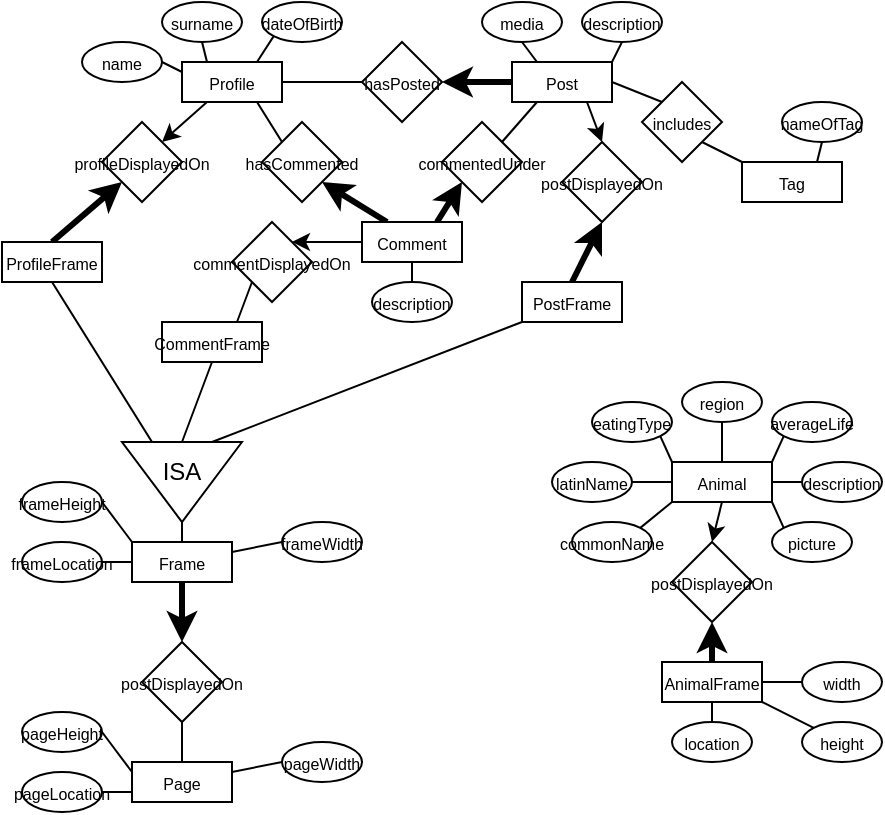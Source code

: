 <mxfile version="24.0.8" type="github">
  <diagram id="R2lEEEUBdFMjLlhIrx00" name="Page-1">
    <mxGraphModel dx="949" dy="508" grid="1" gridSize="10" guides="1" tooltips="1" connect="1" arrows="1" fold="1" page="1" pageScale="1" pageWidth="850" pageHeight="1100" math="0" shadow="0" extFonts="Permanent Marker^https://fonts.googleapis.com/css?family=Permanent+Marker">
      <root>
        <mxCell id="0" />
        <mxCell id="1" parent="0" />
        <mxCell id="8JxmKr_kiKocds3KToK2-6" style="rounded=0;orthogonalLoop=1;jettySize=auto;html=1;exitX=1;exitY=0.5;exitDx=0;exitDy=0;entryX=0;entryY=0.5;entryDx=0;entryDy=0;endArrow=none;endFill=0;" edge="1" parent="1" source="8JxmKr_kiKocds3KToK2-1" target="8JxmKr_kiKocds3KToK2-5">
          <mxGeometry relative="1" as="geometry" />
        </mxCell>
        <mxCell id="8JxmKr_kiKocds3KToK2-9" style="rounded=0;orthogonalLoop=1;jettySize=auto;html=1;exitX=0;exitY=0.25;exitDx=0;exitDy=0;entryX=1;entryY=0.5;entryDx=0;entryDy=0;endArrow=none;endFill=0;" edge="1" parent="1" source="8JxmKr_kiKocds3KToK2-1" target="8JxmKr_kiKocds3KToK2-2">
          <mxGeometry relative="1" as="geometry" />
        </mxCell>
        <mxCell id="8JxmKr_kiKocds3KToK2-10" style="rounded=0;orthogonalLoop=1;jettySize=auto;html=1;exitX=0.25;exitY=0;exitDx=0;exitDy=0;entryX=0.5;entryY=1;entryDx=0;entryDy=0;endArrow=none;endFill=0;" edge="1" parent="1" source="8JxmKr_kiKocds3KToK2-1" target="8JxmKr_kiKocds3KToK2-3">
          <mxGeometry relative="1" as="geometry" />
        </mxCell>
        <mxCell id="8JxmKr_kiKocds3KToK2-11" style="rounded=0;orthogonalLoop=1;jettySize=auto;html=1;exitX=0.75;exitY=0;exitDx=0;exitDy=0;entryX=0;entryY=1;entryDx=0;entryDy=0;endArrow=none;endFill=0;" edge="1" parent="1" source="8JxmKr_kiKocds3KToK2-1" target="8JxmKr_kiKocds3KToK2-4">
          <mxGeometry relative="1" as="geometry" />
        </mxCell>
        <mxCell id="8JxmKr_kiKocds3KToK2-13" style="rounded=0;orthogonalLoop=1;jettySize=auto;html=1;exitX=0.25;exitY=1;exitDx=0;exitDy=0;entryX=1;entryY=0;entryDx=0;entryDy=0;" edge="1" parent="1" source="8JxmKr_kiKocds3KToK2-1" target="8JxmKr_kiKocds3KToK2-12">
          <mxGeometry relative="1" as="geometry" />
        </mxCell>
        <mxCell id="8JxmKr_kiKocds3KToK2-75" style="rounded=0;orthogonalLoop=1;jettySize=auto;html=1;exitX=0.75;exitY=1;exitDx=0;exitDy=0;entryX=0;entryY=0;entryDx=0;entryDy=0;endArrow=none;endFill=0;" edge="1" parent="1" source="8JxmKr_kiKocds3KToK2-1" target="8JxmKr_kiKocds3KToK2-74">
          <mxGeometry relative="1" as="geometry" />
        </mxCell>
        <mxCell id="8JxmKr_kiKocds3KToK2-1" value="&lt;font style=&quot;font-size: 8px;&quot;&gt;Profile&lt;/font&gt;" style="rounded=0;whiteSpace=wrap;html=1;" vertex="1" parent="1">
          <mxGeometry x="260" y="250" width="50" height="20" as="geometry" />
        </mxCell>
        <mxCell id="8JxmKr_kiKocds3KToK2-2" value="&lt;font style=&quot;font-size: 8px;&quot;&gt;name&lt;/font&gt;" style="ellipse;whiteSpace=wrap;html=1;" vertex="1" parent="1">
          <mxGeometry x="210" y="240" width="40" height="20" as="geometry" />
        </mxCell>
        <mxCell id="8JxmKr_kiKocds3KToK2-3" value="&lt;font style=&quot;font-size: 8px;&quot;&gt;surname&lt;/font&gt;" style="ellipse;whiteSpace=wrap;html=1;" vertex="1" parent="1">
          <mxGeometry x="250" y="220" width="40" height="20" as="geometry" />
        </mxCell>
        <mxCell id="8JxmKr_kiKocds3KToK2-4" value="&lt;font style=&quot;font-size: 8px;&quot;&gt;dateOfBirth&lt;/font&gt;" style="ellipse;whiteSpace=wrap;html=1;" vertex="1" parent="1">
          <mxGeometry x="300" y="220" width="40" height="20" as="geometry" />
        </mxCell>
        <mxCell id="8JxmKr_kiKocds3KToK2-5" value="&lt;font style=&quot;font-size: 8px;&quot;&gt;hasPosted&lt;/font&gt;" style="rhombus;whiteSpace=wrap;html=1;" vertex="1" parent="1">
          <mxGeometry x="350" y="240" width="40" height="40" as="geometry" />
        </mxCell>
        <mxCell id="8JxmKr_kiKocds3KToK2-8" style="rounded=0;orthogonalLoop=1;jettySize=auto;html=1;exitX=0;exitY=0.5;exitDx=0;exitDy=0;entryX=1;entryY=0.5;entryDx=0;entryDy=0;strokeWidth=3;" edge="1" parent="1" source="8JxmKr_kiKocds3KToK2-7" target="8JxmKr_kiKocds3KToK2-5">
          <mxGeometry relative="1" as="geometry" />
        </mxCell>
        <mxCell id="8JxmKr_kiKocds3KToK2-26" style="rounded=0;orthogonalLoop=1;jettySize=auto;html=1;exitX=1;exitY=0.5;exitDx=0;exitDy=0;entryX=0;entryY=0;entryDx=0;entryDy=0;endArrow=none;endFill=0;" edge="1" parent="1" source="8JxmKr_kiKocds3KToK2-7" target="8JxmKr_kiKocds3KToK2-24">
          <mxGeometry relative="1" as="geometry" />
        </mxCell>
        <mxCell id="8JxmKr_kiKocds3KToK2-28" style="rounded=0;orthogonalLoop=1;jettySize=auto;html=1;exitX=0.25;exitY=0;exitDx=0;exitDy=0;entryX=0.5;entryY=1;entryDx=0;entryDy=0;endArrow=none;endFill=0;" edge="1" parent="1" source="8JxmKr_kiKocds3KToK2-7" target="8JxmKr_kiKocds3KToK2-22">
          <mxGeometry relative="1" as="geometry" />
        </mxCell>
        <mxCell id="8JxmKr_kiKocds3KToK2-29" style="rounded=0;orthogonalLoop=1;jettySize=auto;html=1;exitX=1;exitY=0;exitDx=0;exitDy=0;entryX=0.5;entryY=1;entryDx=0;entryDy=0;endArrow=none;endFill=0;" edge="1" parent="1" source="8JxmKr_kiKocds3KToK2-7" target="8JxmKr_kiKocds3KToK2-23">
          <mxGeometry relative="1" as="geometry" />
        </mxCell>
        <mxCell id="8JxmKr_kiKocds3KToK2-33" style="rounded=0;orthogonalLoop=1;jettySize=auto;html=1;exitX=0.75;exitY=1;exitDx=0;exitDy=0;entryX=0.5;entryY=0;entryDx=0;entryDy=0;endArrow=classic;endFill=1;" edge="1" parent="1" source="8JxmKr_kiKocds3KToK2-7" target="8JxmKr_kiKocds3KToK2-32">
          <mxGeometry relative="1" as="geometry" />
        </mxCell>
        <mxCell id="8JxmKr_kiKocds3KToK2-86" style="rounded=0;orthogonalLoop=1;jettySize=auto;html=1;exitX=0.25;exitY=1;exitDx=0;exitDy=0;entryX=1;entryY=0;entryDx=0;entryDy=0;endArrow=none;endFill=0;" edge="1" parent="1" source="8JxmKr_kiKocds3KToK2-7" target="8JxmKr_kiKocds3KToK2-84">
          <mxGeometry relative="1" as="geometry" />
        </mxCell>
        <mxCell id="8JxmKr_kiKocds3KToK2-7" value="&lt;font style=&quot;font-size: 8px;&quot;&gt;Post&lt;/font&gt;" style="rounded=0;whiteSpace=wrap;html=1;" vertex="1" parent="1">
          <mxGeometry x="425" y="250" width="50" height="20" as="geometry" />
        </mxCell>
        <mxCell id="8JxmKr_kiKocds3KToK2-12" value="&lt;font style=&quot;font-size: 8px;&quot;&gt;profileDisplayedOn&lt;/font&gt;" style="rhombus;whiteSpace=wrap;html=1;" vertex="1" parent="1">
          <mxGeometry x="220" y="280" width="40" height="40" as="geometry" />
        </mxCell>
        <mxCell id="8JxmKr_kiKocds3KToK2-15" style="rounded=0;orthogonalLoop=1;jettySize=auto;html=1;exitX=0.5;exitY=0;exitDx=0;exitDy=0;entryX=0;entryY=1;entryDx=0;entryDy=0;strokeWidth=3;" edge="1" parent="1" source="8JxmKr_kiKocds3KToK2-14" target="8JxmKr_kiKocds3KToK2-12">
          <mxGeometry relative="1" as="geometry" />
        </mxCell>
        <mxCell id="8JxmKr_kiKocds3KToK2-98" style="rounded=0;orthogonalLoop=1;jettySize=auto;html=1;exitX=0.5;exitY=1;exitDx=0;exitDy=0;entryX=0;entryY=0.75;entryDx=0;entryDy=0;endArrow=none;endFill=0;" edge="1" parent="1" source="8JxmKr_kiKocds3KToK2-14" target="8JxmKr_kiKocds3KToK2-97">
          <mxGeometry relative="1" as="geometry" />
        </mxCell>
        <mxCell id="8JxmKr_kiKocds3KToK2-14" value="&lt;font style=&quot;font-size: 8px;&quot;&gt;ProfileFrame&lt;/font&gt;" style="rounded=0;whiteSpace=wrap;html=1;" vertex="1" parent="1">
          <mxGeometry x="170" y="340" width="50" height="20" as="geometry" />
        </mxCell>
        <mxCell id="8JxmKr_kiKocds3KToK2-22" value="&lt;font style=&quot;font-size: 8px;&quot;&gt;media&lt;/font&gt;" style="ellipse;whiteSpace=wrap;html=1;" vertex="1" parent="1">
          <mxGeometry x="410" y="220" width="40" height="20" as="geometry" />
        </mxCell>
        <mxCell id="8JxmKr_kiKocds3KToK2-23" value="&lt;font style=&quot;font-size: 8px;&quot;&gt;description&lt;/font&gt;" style="ellipse;whiteSpace=wrap;html=1;" vertex="1" parent="1">
          <mxGeometry x="460" y="220" width="40" height="20" as="geometry" />
        </mxCell>
        <mxCell id="8JxmKr_kiKocds3KToK2-24" value="&lt;span style=&quot;font-size: 8px;&quot;&gt;includes&lt;/span&gt;" style="rhombus;whiteSpace=wrap;html=1;" vertex="1" parent="1">
          <mxGeometry x="490" y="260" width="40" height="40" as="geometry" />
        </mxCell>
        <mxCell id="8JxmKr_kiKocds3KToK2-27" style="rounded=0;orthogonalLoop=1;jettySize=auto;html=1;exitX=0;exitY=0;exitDx=0;exitDy=0;entryX=1;entryY=1;entryDx=0;entryDy=0;endArrow=none;endFill=0;" edge="1" parent="1" source="8JxmKr_kiKocds3KToK2-25" target="8JxmKr_kiKocds3KToK2-24">
          <mxGeometry relative="1" as="geometry" />
        </mxCell>
        <mxCell id="8JxmKr_kiKocds3KToK2-31" style="rounded=0;orthogonalLoop=1;jettySize=auto;html=1;exitX=0.75;exitY=0;exitDx=0;exitDy=0;entryX=0.5;entryY=1;entryDx=0;entryDy=0;endArrow=none;endFill=0;" edge="1" parent="1" source="8JxmKr_kiKocds3KToK2-25" target="8JxmKr_kiKocds3KToK2-30">
          <mxGeometry relative="1" as="geometry" />
        </mxCell>
        <mxCell id="8JxmKr_kiKocds3KToK2-25" value="&lt;font style=&quot;font-size: 8px;&quot;&gt;Tag&lt;/font&gt;" style="rounded=0;whiteSpace=wrap;html=1;" vertex="1" parent="1">
          <mxGeometry x="540" y="300" width="50" height="20" as="geometry" />
        </mxCell>
        <mxCell id="8JxmKr_kiKocds3KToK2-30" value="&lt;font style=&quot;font-size: 8px;&quot;&gt;nameOfTag&lt;/font&gt;" style="ellipse;whiteSpace=wrap;html=1;" vertex="1" parent="1">
          <mxGeometry x="560" y="270" width="40" height="20" as="geometry" />
        </mxCell>
        <mxCell id="8JxmKr_kiKocds3KToK2-32" value="&lt;span style=&quot;font-size: 8px;&quot;&gt;postDisplayedOn&lt;/span&gt;" style="rhombus;whiteSpace=wrap;html=1;" vertex="1" parent="1">
          <mxGeometry x="450" y="290" width="40" height="40" as="geometry" />
        </mxCell>
        <mxCell id="8JxmKr_kiKocds3KToK2-35" style="rounded=0;orthogonalLoop=1;jettySize=auto;html=1;exitX=0.5;exitY=0;exitDx=0;exitDy=0;entryX=0.5;entryY=1;entryDx=0;entryDy=0;endArrow=classic;endFill=1;strokeWidth=3;" edge="1" parent="1" source="8JxmKr_kiKocds3KToK2-34" target="8JxmKr_kiKocds3KToK2-32">
          <mxGeometry relative="1" as="geometry" />
        </mxCell>
        <mxCell id="8JxmKr_kiKocds3KToK2-100" style="rounded=0;orthogonalLoop=1;jettySize=auto;html=1;exitX=0;exitY=1;exitDx=0;exitDy=0;entryX=0;entryY=0.25;entryDx=0;entryDy=0;endArrow=none;endFill=0;" edge="1" parent="1" source="8JxmKr_kiKocds3KToK2-34" target="8JxmKr_kiKocds3KToK2-97">
          <mxGeometry relative="1" as="geometry" />
        </mxCell>
        <mxCell id="8JxmKr_kiKocds3KToK2-34" value="&lt;font style=&quot;font-size: 8px;&quot;&gt;PostFrame&lt;/font&gt;" style="rounded=0;whiteSpace=wrap;html=1;" vertex="1" parent="1">
          <mxGeometry x="430" y="360" width="50" height="20" as="geometry" />
        </mxCell>
        <mxCell id="8JxmKr_kiKocds3KToK2-56" style="rounded=0;orthogonalLoop=1;jettySize=auto;html=1;exitX=0;exitY=1;exitDx=0;exitDy=0;entryX=1;entryY=0;entryDx=0;entryDy=0;endArrow=none;endFill=0;" edge="1" parent="1" source="8JxmKr_kiKocds3KToK2-42" target="8JxmKr_kiKocds3KToK2-48">
          <mxGeometry relative="1" as="geometry" />
        </mxCell>
        <mxCell id="8JxmKr_kiKocds3KToK2-57" style="rounded=0;orthogonalLoop=1;jettySize=auto;html=1;exitX=0;exitY=0.5;exitDx=0;exitDy=0;entryX=1;entryY=0.5;entryDx=0;entryDy=0;endArrow=none;endFill=0;" edge="1" parent="1" source="8JxmKr_kiKocds3KToK2-42" target="8JxmKr_kiKocds3KToK2-45">
          <mxGeometry relative="1" as="geometry" />
        </mxCell>
        <mxCell id="8JxmKr_kiKocds3KToK2-58" style="rounded=0;orthogonalLoop=1;jettySize=auto;html=1;exitX=0;exitY=0;exitDx=0;exitDy=0;entryX=1;entryY=1;entryDx=0;entryDy=0;endArrow=none;endFill=0;" edge="1" parent="1" source="8JxmKr_kiKocds3KToK2-42" target="8JxmKr_kiKocds3KToK2-49">
          <mxGeometry relative="1" as="geometry" />
        </mxCell>
        <mxCell id="8JxmKr_kiKocds3KToK2-59" style="rounded=0;orthogonalLoop=1;jettySize=auto;html=1;exitX=0.5;exitY=0;exitDx=0;exitDy=0;entryX=0.5;entryY=1;entryDx=0;entryDy=0;endArrow=none;endFill=0;" edge="1" parent="1" source="8JxmKr_kiKocds3KToK2-42" target="8JxmKr_kiKocds3KToK2-44">
          <mxGeometry relative="1" as="geometry" />
        </mxCell>
        <mxCell id="8JxmKr_kiKocds3KToK2-60" style="rounded=0;orthogonalLoop=1;jettySize=auto;html=1;exitX=1;exitY=0;exitDx=0;exitDy=0;entryX=0;entryY=1;entryDx=0;entryDy=0;endArrow=none;endFill=0;" edge="1" parent="1" source="8JxmKr_kiKocds3KToK2-42" target="8JxmKr_kiKocds3KToK2-43">
          <mxGeometry relative="1" as="geometry" />
        </mxCell>
        <mxCell id="8JxmKr_kiKocds3KToK2-62" style="rounded=0;orthogonalLoop=1;jettySize=auto;html=1;exitX=1;exitY=0.5;exitDx=0;exitDy=0;entryX=0;entryY=0.5;entryDx=0;entryDy=0;endArrow=none;endFill=0;" edge="1" parent="1" source="8JxmKr_kiKocds3KToK2-42" target="8JxmKr_kiKocds3KToK2-46">
          <mxGeometry relative="1" as="geometry" />
        </mxCell>
        <mxCell id="8JxmKr_kiKocds3KToK2-63" style="rounded=0;orthogonalLoop=1;jettySize=auto;html=1;exitX=1;exitY=1;exitDx=0;exitDy=0;entryX=0;entryY=0;entryDx=0;entryDy=0;endArrow=none;endFill=0;" edge="1" parent="1" source="8JxmKr_kiKocds3KToK2-42" target="8JxmKr_kiKocds3KToK2-47">
          <mxGeometry relative="1" as="geometry" />
        </mxCell>
        <mxCell id="8JxmKr_kiKocds3KToK2-73" style="rounded=0;orthogonalLoop=1;jettySize=auto;html=1;exitX=0.5;exitY=1;exitDx=0;exitDy=0;entryX=0.5;entryY=0;entryDx=0;entryDy=0;" edge="1" parent="1" source="8JxmKr_kiKocds3KToK2-42" target="8JxmKr_kiKocds3KToK2-64">
          <mxGeometry relative="1" as="geometry" />
        </mxCell>
        <mxCell id="8JxmKr_kiKocds3KToK2-42" value="&lt;font style=&quot;font-size: 8px;&quot;&gt;Animal&lt;/font&gt;" style="rounded=0;whiteSpace=wrap;html=1;" vertex="1" parent="1">
          <mxGeometry x="505" y="450" width="50" height="20" as="geometry" />
        </mxCell>
        <mxCell id="8JxmKr_kiKocds3KToK2-43" value="&lt;font style=&quot;font-size: 8px;&quot;&gt;averageLife&lt;/font&gt;" style="ellipse;whiteSpace=wrap;html=1;" vertex="1" parent="1">
          <mxGeometry x="555" y="420" width="40" height="20" as="geometry" />
        </mxCell>
        <mxCell id="8JxmKr_kiKocds3KToK2-44" value="&lt;font style=&quot;font-size: 8px;&quot;&gt;region&lt;/font&gt;" style="ellipse;whiteSpace=wrap;html=1;" vertex="1" parent="1">
          <mxGeometry x="510" y="410" width="40" height="20" as="geometry" />
        </mxCell>
        <mxCell id="8JxmKr_kiKocds3KToK2-45" value="&lt;font style=&quot;font-size: 8px;&quot;&gt;latinName&lt;/font&gt;" style="ellipse;whiteSpace=wrap;html=1;" vertex="1" parent="1">
          <mxGeometry x="445" y="450" width="40" height="20" as="geometry" />
        </mxCell>
        <mxCell id="8JxmKr_kiKocds3KToK2-46" value="&lt;font style=&quot;font-size: 8px;&quot;&gt;description&lt;/font&gt;" style="ellipse;whiteSpace=wrap;html=1;" vertex="1" parent="1">
          <mxGeometry x="570" y="450" width="40" height="20" as="geometry" />
        </mxCell>
        <mxCell id="8JxmKr_kiKocds3KToK2-47" value="&lt;font style=&quot;font-size: 8px;&quot;&gt;picture&lt;/font&gt;" style="ellipse;whiteSpace=wrap;html=1;" vertex="1" parent="1">
          <mxGeometry x="555" y="480" width="40" height="20" as="geometry" />
        </mxCell>
        <mxCell id="8JxmKr_kiKocds3KToK2-48" value="&lt;span style=&quot;font-size: 8px;&quot;&gt;commonName&lt;/span&gt;" style="ellipse;whiteSpace=wrap;html=1;" vertex="1" parent="1">
          <mxGeometry x="455" y="480" width="40" height="20" as="geometry" />
        </mxCell>
        <mxCell id="8JxmKr_kiKocds3KToK2-49" value="&lt;font style=&quot;font-size: 8px;&quot;&gt;eatingType&lt;/font&gt;" style="ellipse;whiteSpace=wrap;html=1;" vertex="1" parent="1">
          <mxGeometry x="465" y="420" width="40" height="20" as="geometry" />
        </mxCell>
        <mxCell id="8JxmKr_kiKocds3KToK2-64" value="&lt;span style=&quot;font-size: 8px;&quot;&gt;postDisplayedOn&lt;/span&gt;" style="rhombus;whiteSpace=wrap;html=1;" vertex="1" parent="1">
          <mxGeometry x="505" y="490" width="40" height="40" as="geometry" />
        </mxCell>
        <mxCell id="8JxmKr_kiKocds3KToK2-72" style="rounded=0;orthogonalLoop=1;jettySize=auto;html=1;exitX=0.5;exitY=0;exitDx=0;exitDy=0;entryX=0.5;entryY=1;entryDx=0;entryDy=0;strokeWidth=3;" edge="1" parent="1" source="8JxmKr_kiKocds3KToK2-65" target="8JxmKr_kiKocds3KToK2-64">
          <mxGeometry relative="1" as="geometry" />
        </mxCell>
        <mxCell id="8JxmKr_kiKocds3KToK2-65" value="&lt;font style=&quot;font-size: 8px;&quot;&gt;AnimalFrame&lt;/font&gt;" style="rounded=0;whiteSpace=wrap;html=1;" vertex="1" parent="1">
          <mxGeometry x="500" y="550" width="50" height="20" as="geometry" />
        </mxCell>
        <mxCell id="8JxmKr_kiKocds3KToK2-66" style="rounded=0;orthogonalLoop=1;jettySize=auto;html=1;exitX=1;exitY=1;exitDx=0;exitDy=0;entryX=0;entryY=0;entryDx=0;entryDy=0;endArrow=none;endFill=0;" edge="1" parent="1" source="8JxmKr_kiKocds3KToK2-65" target="8JxmKr_kiKocds3KToK2-69">
          <mxGeometry relative="1" as="geometry">
            <mxPoint x="570" y="580" as="sourcePoint" />
          </mxGeometry>
        </mxCell>
        <mxCell id="8JxmKr_kiKocds3KToK2-67" style="rounded=0;orthogonalLoop=1;jettySize=auto;html=1;exitX=0.5;exitY=1;exitDx=0;exitDy=0;entryX=0.5;entryY=0;entryDx=0;entryDy=0;endArrow=none;endFill=0;" edge="1" parent="1" source="8JxmKr_kiKocds3KToK2-65" target="8JxmKr_kiKocds3KToK2-70">
          <mxGeometry relative="1" as="geometry">
            <mxPoint x="570" y="590" as="sourcePoint" />
          </mxGeometry>
        </mxCell>
        <mxCell id="8JxmKr_kiKocds3KToK2-68" value="&lt;font style=&quot;font-size: 8px;&quot;&gt;width&lt;/font&gt;" style="ellipse;whiteSpace=wrap;html=1;" vertex="1" parent="1">
          <mxGeometry x="570" y="550" width="40" height="20" as="geometry" />
        </mxCell>
        <mxCell id="8JxmKr_kiKocds3KToK2-69" value="&lt;span style=&quot;font-size: 8px;&quot;&gt;height&lt;/span&gt;" style="ellipse;whiteSpace=wrap;html=1;" vertex="1" parent="1">
          <mxGeometry x="570" y="580" width="40" height="20" as="geometry" />
        </mxCell>
        <mxCell id="8JxmKr_kiKocds3KToK2-70" value="&lt;font style=&quot;font-size: 8px;&quot;&gt;location&lt;/font&gt;" style="ellipse;whiteSpace=wrap;html=1;" vertex="1" parent="1">
          <mxGeometry x="505" y="580" width="40" height="20" as="geometry" />
        </mxCell>
        <mxCell id="8JxmKr_kiKocds3KToK2-71" style="rounded=0;orthogonalLoop=1;jettySize=auto;html=1;exitX=1;exitY=0.5;exitDx=0;exitDy=0;entryX=0;entryY=0.5;entryDx=0;entryDy=0;endArrow=none;endFill=0;" edge="1" parent="1" source="8JxmKr_kiKocds3KToK2-65" target="8JxmKr_kiKocds3KToK2-68">
          <mxGeometry relative="1" as="geometry">
            <mxPoint x="595" y="580" as="sourcePoint" />
          </mxGeometry>
        </mxCell>
        <mxCell id="8JxmKr_kiKocds3KToK2-74" value="&lt;font style=&quot;font-size: 8px;&quot;&gt;hasCommented&lt;/font&gt;" style="rhombus;whiteSpace=wrap;html=1;" vertex="1" parent="1">
          <mxGeometry x="300" y="280" width="40" height="40" as="geometry" />
        </mxCell>
        <mxCell id="8JxmKr_kiKocds3KToK2-76" style="rounded=0;orthogonalLoop=1;jettySize=auto;html=1;exitX=0.5;exitY=1;exitDx=0;exitDy=0;entryX=0.5;entryY=0;entryDx=0;entryDy=0;endArrow=none;endFill=0;" edge="1" parent="1" source="8JxmKr_kiKocds3KToK2-78" target="8JxmKr_kiKocds3KToK2-80">
          <mxGeometry relative="1" as="geometry" />
        </mxCell>
        <mxCell id="8JxmKr_kiKocds3KToK2-83" style="rounded=0;orthogonalLoop=1;jettySize=auto;html=1;exitX=0.25;exitY=0;exitDx=0;exitDy=0;entryX=1;entryY=1;entryDx=0;entryDy=0;strokeWidth=3;" edge="1" parent="1" source="8JxmKr_kiKocds3KToK2-78" target="8JxmKr_kiKocds3KToK2-74">
          <mxGeometry relative="1" as="geometry" />
        </mxCell>
        <mxCell id="8JxmKr_kiKocds3KToK2-85" style="rounded=0;orthogonalLoop=1;jettySize=auto;html=1;exitX=0.75;exitY=0;exitDx=0;exitDy=0;entryX=0;entryY=1;entryDx=0;entryDy=0;strokeWidth=3;" edge="1" parent="1" source="8JxmKr_kiKocds3KToK2-78" target="8JxmKr_kiKocds3KToK2-84">
          <mxGeometry relative="1" as="geometry" />
        </mxCell>
        <mxCell id="8JxmKr_kiKocds3KToK2-96" style="rounded=0;orthogonalLoop=1;jettySize=auto;html=1;exitX=0;exitY=0.5;exitDx=0;exitDy=0;entryX=1;entryY=0;entryDx=0;entryDy=0;" edge="1" parent="1" source="8JxmKr_kiKocds3KToK2-78" target="8JxmKr_kiKocds3KToK2-87">
          <mxGeometry relative="1" as="geometry" />
        </mxCell>
        <mxCell id="8JxmKr_kiKocds3KToK2-78" value="&lt;font style=&quot;font-size: 8px;&quot;&gt;Comment&lt;/font&gt;" style="rounded=0;whiteSpace=wrap;html=1;" vertex="1" parent="1">
          <mxGeometry x="350" y="330" width="50" height="20" as="geometry" />
        </mxCell>
        <mxCell id="8JxmKr_kiKocds3KToK2-80" value="&lt;span style=&quot;font-size: 8px;&quot;&gt;description&lt;/span&gt;" style="ellipse;whiteSpace=wrap;html=1;" vertex="1" parent="1">
          <mxGeometry x="355" y="360" width="40" height="20" as="geometry" />
        </mxCell>
        <mxCell id="8JxmKr_kiKocds3KToK2-84" value="&lt;font style=&quot;font-size: 8px;&quot;&gt;commentedUnder&lt;/font&gt;" style="rhombus;whiteSpace=wrap;html=1;" vertex="1" parent="1">
          <mxGeometry x="390" y="280" width="40" height="40" as="geometry" />
        </mxCell>
        <mxCell id="8JxmKr_kiKocds3KToK2-87" value="&lt;font style=&quot;font-size: 8px;&quot;&gt;commentDisplayedOn&lt;/font&gt;" style="rhombus;whiteSpace=wrap;html=1;" vertex="1" parent="1">
          <mxGeometry x="285" y="330" width="40" height="40" as="geometry" />
        </mxCell>
        <mxCell id="8JxmKr_kiKocds3KToK2-88" style="rounded=0;orthogonalLoop=1;jettySize=auto;html=1;exitX=0.75;exitY=0;exitDx=0;exitDy=0;entryX=0;entryY=1;entryDx=0;entryDy=0;strokeWidth=1;endArrow=none;endFill=0;" edge="1" parent="1" source="8JxmKr_kiKocds3KToK2-91" target="8JxmKr_kiKocds3KToK2-87">
          <mxGeometry relative="1" as="geometry" />
        </mxCell>
        <mxCell id="8JxmKr_kiKocds3KToK2-99" style="rounded=0;orthogonalLoop=1;jettySize=auto;html=1;exitX=0.5;exitY=1;exitDx=0;exitDy=0;entryX=0;entryY=0.5;entryDx=0;entryDy=0;endArrow=none;endFill=0;" edge="1" parent="1" source="8JxmKr_kiKocds3KToK2-91" target="8JxmKr_kiKocds3KToK2-97">
          <mxGeometry relative="1" as="geometry" />
        </mxCell>
        <mxCell id="8JxmKr_kiKocds3KToK2-91" value="&lt;font style=&quot;font-size: 8px;&quot;&gt;CommentFrame&lt;/font&gt;" style="rounded=0;whiteSpace=wrap;html=1;" vertex="1" parent="1">
          <mxGeometry x="250" y="380" width="50" height="20" as="geometry" />
        </mxCell>
        <mxCell id="8JxmKr_kiKocds3KToK2-109" style="edgeStyle=orthogonalEdgeStyle;rounded=0;orthogonalLoop=1;jettySize=auto;html=1;exitX=1;exitY=0.5;exitDx=0;exitDy=0;entryX=0.5;entryY=0;entryDx=0;entryDy=0;endArrow=none;endFill=0;" edge="1" parent="1" source="8JxmKr_kiKocds3KToK2-97" target="8JxmKr_kiKocds3KToK2-104">
          <mxGeometry relative="1" as="geometry" />
        </mxCell>
        <mxCell id="8JxmKr_kiKocds3KToK2-97" value="" style="triangle;whiteSpace=wrap;html=1;rotation=90;" vertex="1" parent="1">
          <mxGeometry x="240" y="430" width="40" height="60" as="geometry" />
        </mxCell>
        <mxCell id="8JxmKr_kiKocds3KToK2-101" value="ISA" style="text;html=1;align=center;verticalAlign=middle;whiteSpace=wrap;rounded=0;" vertex="1" parent="1">
          <mxGeometry x="230" y="440" width="60" height="30" as="geometry" />
        </mxCell>
        <mxCell id="8JxmKr_kiKocds3KToK2-102" style="rounded=0;orthogonalLoop=1;jettySize=auto;html=1;exitX=0;exitY=0;exitDx=0;exitDy=0;entryX=1;entryY=0.5;entryDx=0;entryDy=0;endArrow=none;endFill=0;" edge="1" parent="1" source="8JxmKr_kiKocds3KToK2-104" target="8JxmKr_kiKocds3KToK2-106">
          <mxGeometry relative="1" as="geometry" />
        </mxCell>
        <mxCell id="8JxmKr_kiKocds3KToK2-103" style="rounded=0;orthogonalLoop=1;jettySize=auto;html=1;exitX=0;exitY=0.5;exitDx=0;exitDy=0;entryX=1;entryY=0.5;entryDx=0;entryDy=0;endArrow=none;endFill=0;" edge="1" parent="1" source="8JxmKr_kiKocds3KToK2-104" target="8JxmKr_kiKocds3KToK2-107">
          <mxGeometry relative="1" as="geometry" />
        </mxCell>
        <mxCell id="8JxmKr_kiKocds3KToK2-111" style="rounded=0;orthogonalLoop=1;jettySize=auto;html=1;exitX=0.5;exitY=1;exitDx=0;exitDy=0;entryX=0.5;entryY=0;entryDx=0;entryDy=0;strokeWidth=3;" edge="1" parent="1" source="8JxmKr_kiKocds3KToK2-104" target="8JxmKr_kiKocds3KToK2-110">
          <mxGeometry relative="1" as="geometry" />
        </mxCell>
        <mxCell id="8JxmKr_kiKocds3KToK2-104" value="&lt;font style=&quot;font-size: 8px;&quot;&gt;Frame&lt;/font&gt;" style="rounded=0;whiteSpace=wrap;html=1;" vertex="1" parent="1">
          <mxGeometry x="235" y="490" width="50" height="20" as="geometry" />
        </mxCell>
        <mxCell id="8JxmKr_kiKocds3KToK2-105" value="&lt;font style=&quot;font-size: 8px;&quot;&gt;frameWidth&lt;/font&gt;" style="ellipse;whiteSpace=wrap;html=1;" vertex="1" parent="1">
          <mxGeometry x="310" y="480" width="40" height="20" as="geometry" />
        </mxCell>
        <mxCell id="8JxmKr_kiKocds3KToK2-106" value="&lt;span style=&quot;font-size: 8px;&quot;&gt;frameHeight&lt;/span&gt;" style="ellipse;whiteSpace=wrap;html=1;" vertex="1" parent="1">
          <mxGeometry x="180" y="460" width="40" height="20" as="geometry" />
        </mxCell>
        <mxCell id="8JxmKr_kiKocds3KToK2-107" value="&lt;font style=&quot;font-size: 8px;&quot;&gt;frameLocation&lt;/font&gt;" style="ellipse;whiteSpace=wrap;html=1;" vertex="1" parent="1">
          <mxGeometry x="180" y="490" width="40" height="20" as="geometry" />
        </mxCell>
        <mxCell id="8JxmKr_kiKocds3KToK2-108" style="rounded=0;orthogonalLoop=1;jettySize=auto;html=1;exitX=1;exitY=0.25;exitDx=0;exitDy=0;entryX=0;entryY=0.5;entryDx=0;entryDy=0;endArrow=none;endFill=0;" edge="1" parent="1" source="8JxmKr_kiKocds3KToK2-104" target="8JxmKr_kiKocds3KToK2-105">
          <mxGeometry relative="1" as="geometry" />
        </mxCell>
        <mxCell id="8JxmKr_kiKocds3KToK2-110" value="&lt;span style=&quot;font-size: 8px;&quot;&gt;postDisplayedOn&lt;/span&gt;" style="rhombus;whiteSpace=wrap;html=1;" vertex="1" parent="1">
          <mxGeometry x="240" y="540" width="40" height="40" as="geometry" />
        </mxCell>
        <mxCell id="8JxmKr_kiKocds3KToK2-114" style="rounded=0;orthogonalLoop=1;jettySize=auto;html=1;exitX=0.5;exitY=0;exitDx=0;exitDy=0;entryX=0.5;entryY=1;entryDx=0;entryDy=0;endArrow=none;endFill=0;" edge="1" parent="1" source="8JxmKr_kiKocds3KToK2-112" target="8JxmKr_kiKocds3KToK2-110">
          <mxGeometry relative="1" as="geometry" />
        </mxCell>
        <mxCell id="8JxmKr_kiKocds3KToK2-112" value="&lt;font style=&quot;font-size: 8px;&quot;&gt;Page&lt;/font&gt;" style="rounded=0;whiteSpace=wrap;html=1;" vertex="1" parent="1">
          <mxGeometry x="235" y="600" width="50" height="20" as="geometry" />
        </mxCell>
        <mxCell id="8JxmKr_kiKocds3KToK2-115" value="&lt;font style=&quot;font-size: 8px;&quot;&gt;pageWidth&lt;/font&gt;" style="ellipse;whiteSpace=wrap;html=1;" vertex="1" parent="1">
          <mxGeometry x="310" y="590" width="40" height="20" as="geometry" />
        </mxCell>
        <mxCell id="8JxmKr_kiKocds3KToK2-116" style="rounded=0;orthogonalLoop=1;jettySize=auto;html=1;exitX=1;exitY=0.25;exitDx=0;exitDy=0;entryX=0;entryY=0.5;entryDx=0;entryDy=0;endArrow=none;endFill=0;" edge="1" parent="1" target="8JxmKr_kiKocds3KToK2-115" source="8JxmKr_kiKocds3KToK2-112">
          <mxGeometry relative="1" as="geometry">
            <mxPoint x="285" y="605" as="sourcePoint" />
          </mxGeometry>
        </mxCell>
        <mxCell id="8JxmKr_kiKocds3KToK2-117" style="rounded=0;orthogonalLoop=1;jettySize=auto;html=1;exitX=0;exitY=0.25;exitDx=0;exitDy=0;entryX=1;entryY=0.5;entryDx=0;entryDy=0;endArrow=none;endFill=0;" edge="1" parent="1" target="8JxmKr_kiKocds3KToK2-119" source="8JxmKr_kiKocds3KToK2-112">
          <mxGeometry relative="1" as="geometry">
            <mxPoint x="235" y="605" as="sourcePoint" />
          </mxGeometry>
        </mxCell>
        <mxCell id="8JxmKr_kiKocds3KToK2-118" style="rounded=0;orthogonalLoop=1;jettySize=auto;html=1;exitX=0;exitY=0.75;exitDx=0;exitDy=0;entryX=1;entryY=0.5;entryDx=0;entryDy=0;endArrow=none;endFill=0;" edge="1" parent="1" target="8JxmKr_kiKocds3KToK2-120" source="8JxmKr_kiKocds3KToK2-112">
          <mxGeometry relative="1" as="geometry">
            <mxPoint x="235" y="615" as="sourcePoint" />
          </mxGeometry>
        </mxCell>
        <mxCell id="8JxmKr_kiKocds3KToK2-119" value="&lt;span style=&quot;font-size: 8px;&quot;&gt;pageHeight&lt;/span&gt;" style="ellipse;whiteSpace=wrap;html=1;" vertex="1" parent="1">
          <mxGeometry x="180" y="575" width="40" height="20" as="geometry" />
        </mxCell>
        <mxCell id="8JxmKr_kiKocds3KToK2-120" value="&lt;font style=&quot;font-size: 8px;&quot;&gt;pageLocation&lt;/font&gt;" style="ellipse;whiteSpace=wrap;html=1;" vertex="1" parent="1">
          <mxGeometry x="180" y="605" width="40" height="20" as="geometry" />
        </mxCell>
      </root>
    </mxGraphModel>
  </diagram>
</mxfile>
